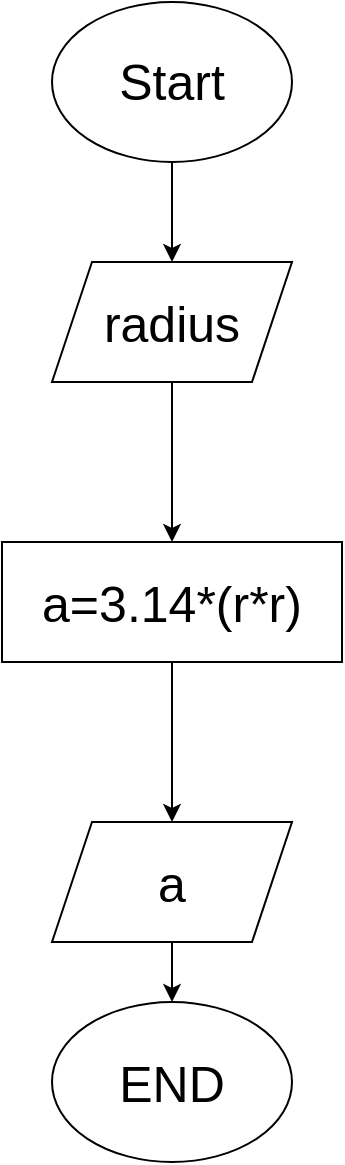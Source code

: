 <mxfile version="20.8.16" type="github">
  <diagram id="C5RBs43oDa-KdzZeNtuy" name="Page-1">
    <mxGraphModel dx="1039" dy="525" grid="1" gridSize="10" guides="1" tooltips="1" connect="1" arrows="1" fold="1" page="1" pageScale="1" pageWidth="827" pageHeight="1169" math="0" shadow="0">
      <root>
        <mxCell id="WIyWlLk6GJQsqaUBKTNV-0" />
        <mxCell id="WIyWlLk6GJQsqaUBKTNV-1" parent="WIyWlLk6GJQsqaUBKTNV-0" />
        <mxCell id="WIyWlLk6GJQsqaUBKTNV-2" value="" style="rounded=0;html=1;jettySize=auto;orthogonalLoop=1;fontSize=11;endArrow=block;endFill=0;endSize=8;strokeWidth=1;shadow=0;labelBackgroundColor=none;edgeStyle=orthogonalEdgeStyle;" parent="WIyWlLk6GJQsqaUBKTNV-1" source="WIyWlLk6GJQsqaUBKTNV-3" edge="1">
          <mxGeometry relative="1" as="geometry">
            <mxPoint x="220" y="170" as="targetPoint" />
          </mxGeometry>
        </mxCell>
        <mxCell id="WIyWlLk6GJQsqaUBKTNV-4" value="Yes" style="rounded=0;html=1;jettySize=auto;orthogonalLoop=1;fontSize=11;endArrow=block;endFill=0;endSize=8;strokeWidth=1;shadow=0;labelBackgroundColor=none;edgeStyle=orthogonalEdgeStyle;" parent="WIyWlLk6GJQsqaUBKTNV-1" source="WIyWlLk6GJQsqaUBKTNV-6" edge="1">
          <mxGeometry y="20" relative="1" as="geometry">
            <mxPoint as="offset" />
            <mxPoint x="220" y="290" as="targetPoint" />
          </mxGeometry>
        </mxCell>
        <mxCell id="WIyWlLk6GJQsqaUBKTNV-5" value="No" style="edgeStyle=orthogonalEdgeStyle;rounded=0;html=1;jettySize=auto;orthogonalLoop=1;fontSize=11;endArrow=block;endFill=0;endSize=8;strokeWidth=1;shadow=0;labelBackgroundColor=none;" parent="WIyWlLk6GJQsqaUBKTNV-1" source="WIyWlLk6GJQsqaUBKTNV-6" edge="1">
          <mxGeometry y="10" relative="1" as="geometry">
            <mxPoint as="offset" />
            <mxPoint x="320" y="210" as="targetPoint" />
          </mxGeometry>
        </mxCell>
        <mxCell id="WIyWlLk6GJQsqaUBKTNV-8" value="No" style="rounded=0;html=1;jettySize=auto;orthogonalLoop=1;fontSize=11;endArrow=block;endFill=0;endSize=8;strokeWidth=1;shadow=0;labelBackgroundColor=none;edgeStyle=orthogonalEdgeStyle;" parent="WIyWlLk6GJQsqaUBKTNV-1" source="WIyWlLk6GJQsqaUBKTNV-10" edge="1">
          <mxGeometry x="0.333" y="20" relative="1" as="geometry">
            <mxPoint as="offset" />
            <mxPoint x="220" y="430" as="targetPoint" />
          </mxGeometry>
        </mxCell>
        <mxCell id="WIyWlLk6GJQsqaUBKTNV-9" value="Yes" style="edgeStyle=orthogonalEdgeStyle;rounded=0;html=1;jettySize=auto;orthogonalLoop=1;fontSize=11;endArrow=block;endFill=0;endSize=8;strokeWidth=1;shadow=0;labelBackgroundColor=none;" parent="WIyWlLk6GJQsqaUBKTNV-1" target="WIyWlLk6GJQsqaUBKTNV-12" edge="1">
          <mxGeometry y="10" relative="1" as="geometry">
            <mxPoint as="offset" />
            <mxPoint x="270" y="330" as="sourcePoint" />
          </mxGeometry>
        </mxCell>
        <mxCell id="XEMzS0Q_mOSGeYhHhPbk-1" style="edgeStyle=orthogonalEdgeStyle;rounded=0;orthogonalLoop=1;jettySize=auto;html=1;exitX=0.5;exitY=1;exitDx=0;exitDy=0;fontSize=25;" edge="1" parent="WIyWlLk6GJQsqaUBKTNV-1" source="XEMzS0Q_mOSGeYhHhPbk-0" target="XEMzS0Q_mOSGeYhHhPbk-2">
          <mxGeometry relative="1" as="geometry">
            <mxPoint x="400" y="230" as="targetPoint" />
          </mxGeometry>
        </mxCell>
        <mxCell id="XEMzS0Q_mOSGeYhHhPbk-0" value="&lt;font style=&quot;font-size: 13px;&quot;&gt;&lt;font style=&quot;font-size: 14px;&quot;&gt;&lt;font style=&quot;font-size: 15px;&quot;&gt;&lt;font style=&quot;font-size: 16px;&quot;&gt;&lt;font style=&quot;font-size: 17px;&quot;&gt;&lt;font style=&quot;font-size: 18px;&quot;&gt;&lt;font style=&quot;font-size: 19px;&quot;&gt;&lt;font style=&quot;font-size: 20px;&quot;&gt;&lt;font style=&quot;font-size: 21px;&quot;&gt;&lt;font style=&quot;font-size: 22px;&quot;&gt;&lt;font style=&quot;font-size: 23px;&quot;&gt;&lt;font style=&quot;font-size: 24px;&quot;&gt;&lt;font style=&quot;font-size: 25px;&quot;&gt;Start&lt;/font&gt;&lt;/font&gt;&lt;/font&gt;&lt;/font&gt;&lt;/font&gt;&lt;/font&gt;&lt;/font&gt;&lt;/font&gt;&lt;/font&gt;&lt;/font&gt;&lt;/font&gt;&lt;/font&gt;&lt;/font&gt;" style="ellipse;whiteSpace=wrap;html=1;" vertex="1" parent="WIyWlLk6GJQsqaUBKTNV-1">
          <mxGeometry x="340" y="110" width="120" height="80" as="geometry" />
        </mxCell>
        <mxCell id="XEMzS0Q_mOSGeYhHhPbk-4" value="" style="edgeStyle=orthogonalEdgeStyle;rounded=0;orthogonalLoop=1;jettySize=auto;html=1;fontSize=25;" edge="1" parent="WIyWlLk6GJQsqaUBKTNV-1" source="XEMzS0Q_mOSGeYhHhPbk-2" target="XEMzS0Q_mOSGeYhHhPbk-3">
          <mxGeometry relative="1" as="geometry" />
        </mxCell>
        <mxCell id="XEMzS0Q_mOSGeYhHhPbk-2" value="radius" style="shape=parallelogram;perimeter=parallelogramPerimeter;whiteSpace=wrap;html=1;fixedSize=1;fontSize=25;" vertex="1" parent="WIyWlLk6GJQsqaUBKTNV-1">
          <mxGeometry x="340" y="240" width="120" height="60" as="geometry" />
        </mxCell>
        <mxCell id="XEMzS0Q_mOSGeYhHhPbk-7" value="" style="edgeStyle=orthogonalEdgeStyle;rounded=0;orthogonalLoop=1;jettySize=auto;html=1;fontSize=25;" edge="1" parent="WIyWlLk6GJQsqaUBKTNV-1" source="XEMzS0Q_mOSGeYhHhPbk-3" target="XEMzS0Q_mOSGeYhHhPbk-6">
          <mxGeometry relative="1" as="geometry" />
        </mxCell>
        <mxCell id="XEMzS0Q_mOSGeYhHhPbk-3" value="a=3.14*(r*r)" style="whiteSpace=wrap;html=1;fontSize=25;" vertex="1" parent="WIyWlLk6GJQsqaUBKTNV-1">
          <mxGeometry x="315" y="380" width="170" height="60" as="geometry" />
        </mxCell>
        <mxCell id="XEMzS0Q_mOSGeYhHhPbk-9" value="" style="edgeStyle=orthogonalEdgeStyle;rounded=0;orthogonalLoop=1;jettySize=auto;html=1;fontSize=25;" edge="1" parent="WIyWlLk6GJQsqaUBKTNV-1" source="XEMzS0Q_mOSGeYhHhPbk-6" target="XEMzS0Q_mOSGeYhHhPbk-8">
          <mxGeometry relative="1" as="geometry" />
        </mxCell>
        <mxCell id="XEMzS0Q_mOSGeYhHhPbk-6" value="a" style="shape=parallelogram;perimeter=parallelogramPerimeter;whiteSpace=wrap;html=1;fixedSize=1;fontSize=25;" vertex="1" parent="WIyWlLk6GJQsqaUBKTNV-1">
          <mxGeometry x="340" y="520" width="120" height="60" as="geometry" />
        </mxCell>
        <mxCell id="XEMzS0Q_mOSGeYhHhPbk-8" value="END" style="ellipse;whiteSpace=wrap;html=1;fontSize=25;" vertex="1" parent="WIyWlLk6GJQsqaUBKTNV-1">
          <mxGeometry x="340" y="610" width="120" height="80" as="geometry" />
        </mxCell>
      </root>
    </mxGraphModel>
  </diagram>
</mxfile>
